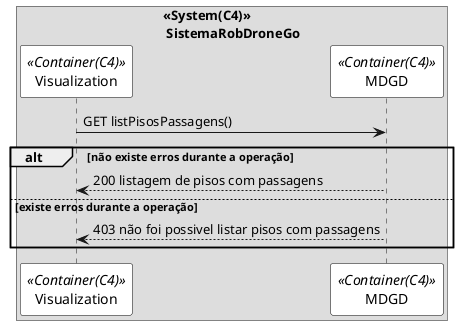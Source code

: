 @startuml vp2

skinparam sequence {
ParticipantBorderColor black
ParticipantBackgroundColor white
}

box "<<System(C4)>>\n SistemaRobDroneGo"
participant Visualization as ui <<Container(C4)>>
participant MDGD as mdl <<Container(C4)>>
ui -> mdl: GET listPisosPassagens()
alt não existe erros durante a operação
mdl --> ui: 200 listagem de pisos com passagens
else existe erros durante a operação
mdl --> ui: 403 não foi possivel listar pisos com passagens
end 

end box

@enduml